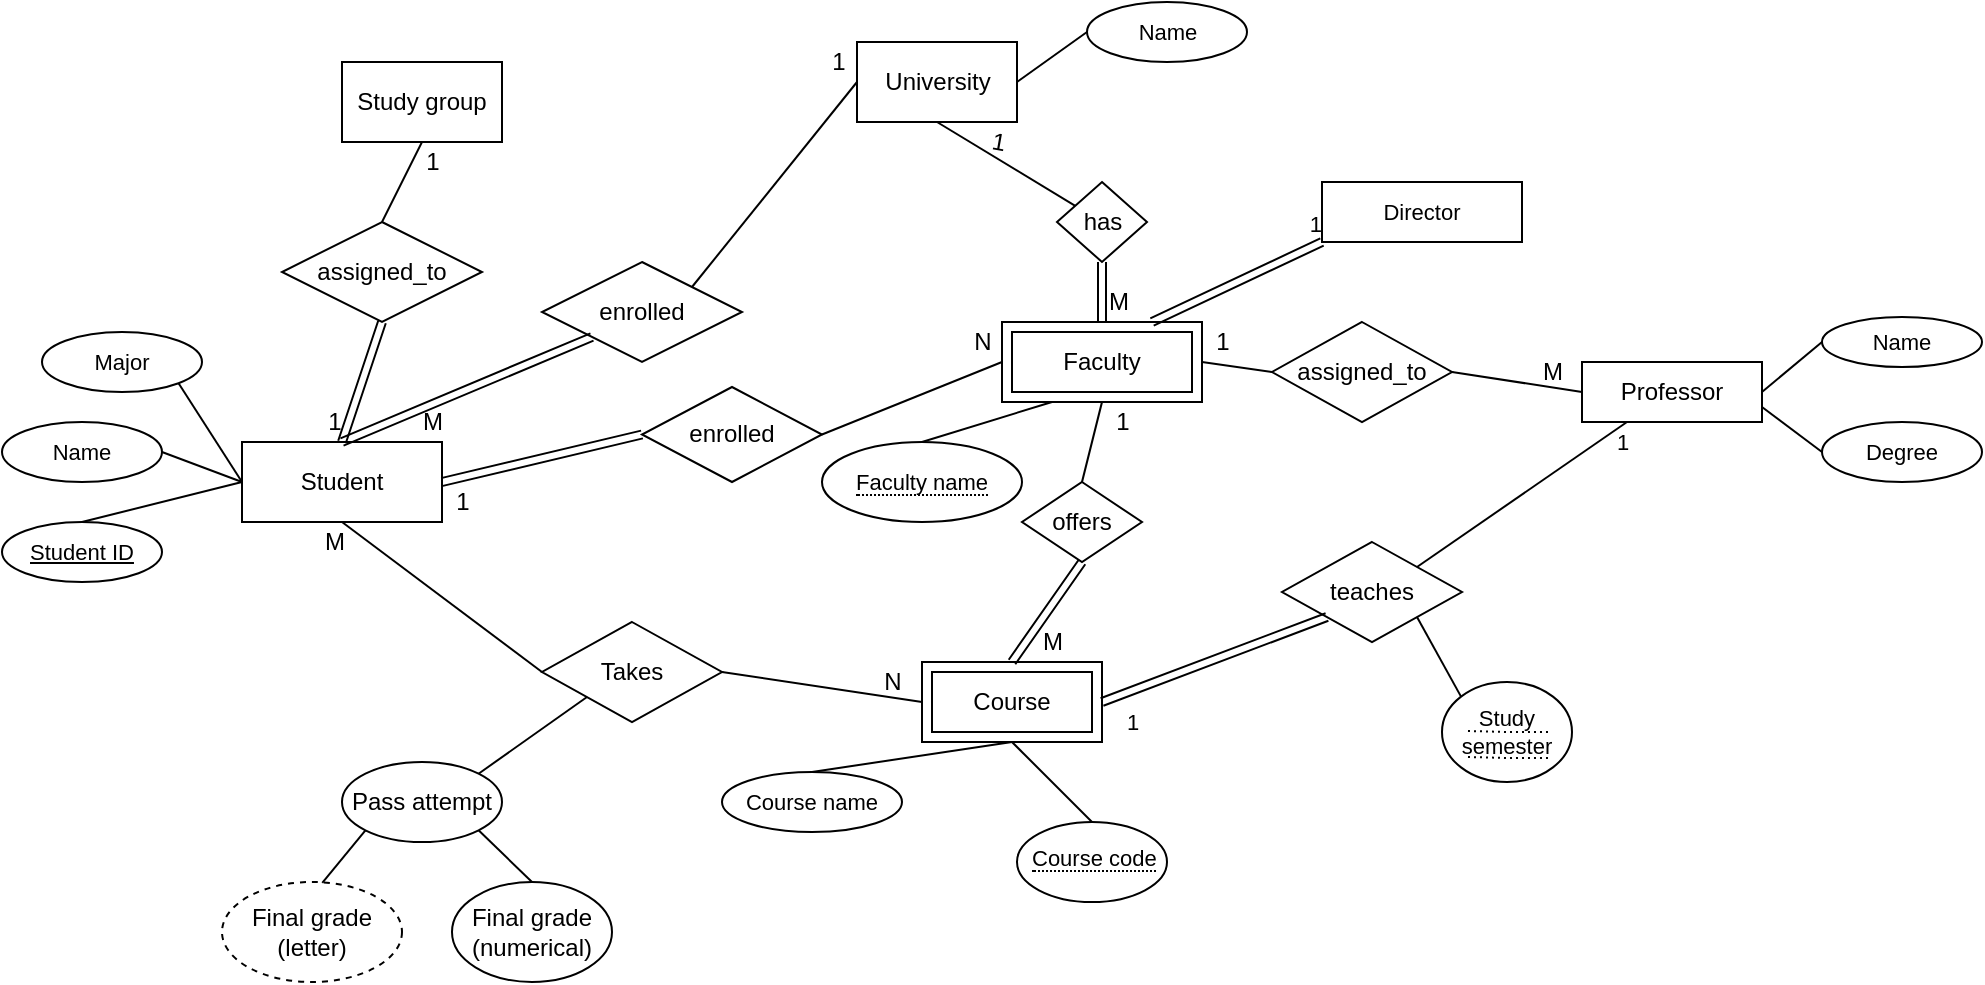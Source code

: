 <mxfile version="17.1.3" type="device"><diagram id="ZqiSpiocBtDrlxJgjy1n" name="Page-1"><mxGraphModel dx="1451" dy="600" grid="1" gridSize="10" guides="1" tooltips="1" connect="1" arrows="1" fold="1" page="1" pageScale="1" pageWidth="850" pageHeight="1100" math="0" shadow="0"><root><mxCell id="0"/><mxCell id="1" parent="0"/><mxCell id="4XEHnNVj1S7krcjt-hmq-1" value="Student" style="whiteSpace=wrap;html=1;align=center;" vertex="1" parent="1"><mxGeometry x="240" y="240" width="100" height="40" as="geometry"/></mxCell><mxCell id="4XEHnNVj1S7krcjt-hmq-2" value="Faculty" style="whiteSpace=wrap;html=1;align=center;" vertex="1" parent="1"><mxGeometry x="620" y="180" width="100" height="40" as="geometry"/></mxCell><mxCell id="4XEHnNVj1S7krcjt-hmq-3" value="enrolled" style="shape=rhombus;perimeter=rhombusPerimeter;whiteSpace=wrap;html=1;align=center;" vertex="1" parent="1"><mxGeometry x="390" y="150" width="100" height="50" as="geometry"/></mxCell><mxCell id="4XEHnNVj1S7krcjt-hmq-10" value="Course" style="rounded=0;whiteSpace=wrap;html=1;fillColor=none;" vertex="1" parent="1"><mxGeometry x="580" y="350" width="90" height="40" as="geometry"/></mxCell><mxCell id="4XEHnNVj1S7krcjt-hmq-12" value="Takes" style="shape=rhombus;perimeter=rhombusPerimeter;whiteSpace=wrap;html=1;align=center;fillColor=none;" vertex="1" parent="1"><mxGeometry x="390" y="330" width="90" height="50" as="geometry"/></mxCell><mxCell id="4XEHnNVj1S7krcjt-hmq-15" value="Pass attempt" style="ellipse;whiteSpace=wrap;html=1;align=center;fillColor=none;" vertex="1" parent="1"><mxGeometry x="290" y="400" width="80" height="40" as="geometry"/></mxCell><mxCell id="4XEHnNVj1S7krcjt-hmq-20" value="" style="endArrow=none;html=1;rounded=0;exitX=0.5;exitY=0;exitDx=0;exitDy=0;entryX=0;entryY=1;entryDx=0;entryDy=0;shape=link;" edge="1" parent="1" source="4XEHnNVj1S7krcjt-hmq-1" target="4XEHnNVj1S7krcjt-hmq-3"><mxGeometry width="50" height="50" relative="1" as="geometry"><mxPoint x="370" y="170" as="sourcePoint"/><mxPoint x="420" y="120" as="targetPoint"/></mxGeometry></mxCell><mxCell id="4XEHnNVj1S7krcjt-hmq-21" value="" style="endArrow=none;html=1;rounded=0;exitX=0.5;exitY=1;exitDx=0;exitDy=0;entryX=0;entryY=0.5;entryDx=0;entryDy=0;" edge="1" parent="1" source="4XEHnNVj1S7krcjt-hmq-1" target="4XEHnNVj1S7krcjt-hmq-12"><mxGeometry width="50" height="50" relative="1" as="geometry"><mxPoint x="480" y="290" as="sourcePoint"/><mxPoint x="530" y="240" as="targetPoint"/></mxGeometry></mxCell><mxCell id="4XEHnNVj1S7krcjt-hmq-22" value="" style="endArrow=none;html=1;rounded=0;exitX=1;exitY=0.5;exitDx=0;exitDy=0;entryX=0;entryY=0.5;entryDx=0;entryDy=0;" edge="1" parent="1" source="4XEHnNVj1S7krcjt-hmq-12" target="4XEHnNVj1S7krcjt-hmq-10"><mxGeometry width="50" height="50" relative="1" as="geometry"><mxPoint x="480" y="290" as="sourcePoint"/><mxPoint x="530" y="240" as="targetPoint"/></mxGeometry></mxCell><mxCell id="4XEHnNVj1S7krcjt-hmq-23" value="" style="endArrow=none;html=1;rounded=0;exitX=0;exitY=1;exitDx=0;exitDy=0;entryX=1;entryY=0;entryDx=0;entryDy=0;" edge="1" parent="1" source="4XEHnNVj1S7krcjt-hmq-12" target="4XEHnNVj1S7krcjt-hmq-15"><mxGeometry width="50" height="50" relative="1" as="geometry"><mxPoint x="480" y="290" as="sourcePoint"/><mxPoint x="530" y="240" as="targetPoint"/></mxGeometry></mxCell><mxCell id="4XEHnNVj1S7krcjt-hmq-25" value="assigned_to" style="rhombus;whiteSpace=wrap;html=1;fillColor=none;" vertex="1" parent="1"><mxGeometry x="260" y="130" width="100" height="50" as="geometry"/></mxCell><mxCell id="4XEHnNVj1S7krcjt-hmq-27" value="" style="endArrow=none;html=1;rounded=0;exitX=0.5;exitY=0;exitDx=0;exitDy=0;entryX=0.5;entryY=1;entryDx=0;entryDy=0;shape=link;" edge="1" parent="1" source="4XEHnNVj1S7krcjt-hmq-1" target="4XEHnNVj1S7krcjt-hmq-25"><mxGeometry width="50" height="50" relative="1" as="geometry"><mxPoint x="480" y="240" as="sourcePoint"/><mxPoint x="530" y="190" as="targetPoint"/></mxGeometry></mxCell><mxCell id="4XEHnNVj1S7krcjt-hmq-29" value="Study group" style="rounded=0;whiteSpace=wrap;html=1;fillColor=none;" vertex="1" parent="1"><mxGeometry x="290" y="50" width="80" height="40" as="geometry"/></mxCell><mxCell id="4XEHnNVj1S7krcjt-hmq-31" value="" style="endArrow=none;html=1;rounded=0;entryX=0.5;entryY=1;entryDx=0;entryDy=0;exitX=0.5;exitY=0;exitDx=0;exitDy=0;" edge="1" parent="1" source="4XEHnNVj1S7krcjt-hmq-25" target="4XEHnNVj1S7krcjt-hmq-29"><mxGeometry width="50" height="50" relative="1" as="geometry"><mxPoint x="480" y="240" as="sourcePoint"/><mxPoint x="530" y="190" as="targetPoint"/></mxGeometry></mxCell><mxCell id="4XEHnNVj1S7krcjt-hmq-32" value="1" style="text;html=1;align=center;verticalAlign=middle;resizable=0;points=[];autosize=1;strokeColor=none;fillColor=none;" vertex="1" parent="1"><mxGeometry x="325" y="90" width="20" height="20" as="geometry"/></mxCell><mxCell id="4XEHnNVj1S7krcjt-hmq-33" value="1" style="text;html=1;align=center;verticalAlign=middle;resizable=0;points=[];autosize=1;strokeColor=none;fillColor=none;" vertex="1" parent="1"><mxGeometry x="276" y="220" width="20" height="20" as="geometry"/></mxCell><mxCell id="4XEHnNVj1S7krcjt-hmq-34" value="M" style="text;html=1;align=center;verticalAlign=middle;resizable=0;points=[];autosize=1;strokeColor=none;fillColor=none;" vertex="1" parent="1"><mxGeometry x="320" y="220" width="30" height="20" as="geometry"/></mxCell><mxCell id="4XEHnNVj1S7krcjt-hmq-35" value="N" style="text;html=1;align=center;verticalAlign=middle;resizable=0;points=[];autosize=1;strokeColor=none;fillColor=none;" vertex="1" parent="1"><mxGeometry x="600" y="180" width="20" height="20" as="geometry"/></mxCell><mxCell id="4XEHnNVj1S7krcjt-hmq-37" value="offers" style="rhombus;whiteSpace=wrap;html=1;fillColor=none;" vertex="1" parent="1"><mxGeometry x="630" y="260" width="60" height="40" as="geometry"/></mxCell><mxCell id="4XEHnNVj1S7krcjt-hmq-38" value="" style="endArrow=none;html=1;rounded=0;exitX=0.5;exitY=0;exitDx=0;exitDy=0;entryX=0.5;entryY=1;entryDx=0;entryDy=0;" edge="1" parent="1" source="4XEHnNVj1S7krcjt-hmq-37" target="4XEHnNVj1S7krcjt-hmq-2"><mxGeometry width="50" height="50" relative="1" as="geometry"><mxPoint x="480" y="280" as="sourcePoint"/><mxPoint x="530" y="230" as="targetPoint"/></mxGeometry></mxCell><mxCell id="4XEHnNVj1S7krcjt-hmq-39" value="" style="endArrow=none;html=1;rounded=0;exitX=0.5;exitY=0;exitDx=0;exitDy=0;shape=link;" edge="1" parent="1" source="4XEHnNVj1S7krcjt-hmq-10"><mxGeometry width="50" height="50" relative="1" as="geometry"><mxPoint x="610" y="350" as="sourcePoint"/><mxPoint x="660" y="300" as="targetPoint"/></mxGeometry></mxCell><mxCell id="4XEHnNVj1S7krcjt-hmq-40" value="1" style="text;html=1;align=center;verticalAlign=middle;resizable=0;points=[];autosize=1;strokeColor=none;fillColor=none;" vertex="1" parent="1"><mxGeometry x="670" y="220" width="20" height="20" as="geometry"/></mxCell><mxCell id="4XEHnNVj1S7krcjt-hmq-41" value="M" style="text;html=1;align=center;verticalAlign=middle;resizable=0;points=[];autosize=1;strokeColor=none;fillColor=none;" vertex="1" parent="1"><mxGeometry x="630" y="330" width="30" height="20" as="geometry"/></mxCell><mxCell id="4XEHnNVj1S7krcjt-hmq-42" value="M" style="text;html=1;align=center;verticalAlign=middle;resizable=0;points=[];autosize=1;strokeColor=none;fillColor=none;" vertex="1" parent="1"><mxGeometry x="271" y="280" width="30" height="20" as="geometry"/></mxCell><mxCell id="4XEHnNVj1S7krcjt-hmq-43" value="N" style="text;html=1;align=center;verticalAlign=middle;resizable=0;points=[];autosize=1;strokeColor=none;fillColor=none;" vertex="1" parent="1"><mxGeometry x="555" y="350" width="20" height="20" as="geometry"/></mxCell><mxCell id="4XEHnNVj1S7krcjt-hmq-45" style="edgeStyle=none;rounded=0;orthogonalLoop=1;jettySize=auto;html=1;exitX=1;exitY=1;exitDx=0;exitDy=0;" edge="1" parent="1" source="4XEHnNVj1S7krcjt-hmq-12" target="4XEHnNVj1S7krcjt-hmq-12"><mxGeometry relative="1" as="geometry"/></mxCell><mxCell id="4XEHnNVj1S7krcjt-hmq-46" value="&lt;div&gt;Final grade&lt;/div&gt;&lt;div&gt;(numerical)&lt;br&gt;&lt;/div&gt;" style="ellipse;whiteSpace=wrap;html=1;fillColor=none;" vertex="1" parent="1"><mxGeometry x="345" y="460" width="80" height="50" as="geometry"/></mxCell><mxCell id="4XEHnNVj1S7krcjt-hmq-47" value="University" style="rounded=0;whiteSpace=wrap;html=1;fillColor=none;" vertex="1" parent="1"><mxGeometry x="547.5" y="40" width="80" height="40" as="geometry"/></mxCell><mxCell id="4XEHnNVj1S7krcjt-hmq-48" value="" style="endArrow=none;html=1;rounded=0;entryX=0;entryY=0.5;entryDx=0;entryDy=0;exitX=1;exitY=0;exitDx=0;exitDy=0;" edge="1" parent="1" source="4XEHnNVj1S7krcjt-hmq-3" target="4XEHnNVj1S7krcjt-hmq-47"><mxGeometry width="50" height="50" relative="1" as="geometry"><mxPoint x="425" y="122.5" as="sourcePoint"/><mxPoint x="510" y="140" as="targetPoint"/></mxGeometry></mxCell><mxCell id="4XEHnNVj1S7krcjt-hmq-50" value="1" style="text;html=1;align=center;verticalAlign=middle;resizable=0;points=[];autosize=1;strokeColor=none;fillColor=none;" vertex="1" parent="1"><mxGeometry x="527.5" y="40" width="20" height="20" as="geometry"/></mxCell><mxCell id="4XEHnNVj1S7krcjt-hmq-52" value="has" style="rhombus;whiteSpace=wrap;html=1;fillColor=none;" vertex="1" parent="1"><mxGeometry x="647.5" y="110" width="45" height="40" as="geometry"/></mxCell><mxCell id="4XEHnNVj1S7krcjt-hmq-53" value="" style="endArrow=none;html=1;rounded=0;entryX=0.5;entryY=1;entryDx=0;entryDy=0;" edge="1" parent="1" source="4XEHnNVj1S7krcjt-hmq-52" target="4XEHnNVj1S7krcjt-hmq-47"><mxGeometry width="50" height="50" relative="1" as="geometry"><mxPoint x="500" y="230" as="sourcePoint"/><mxPoint x="550" y="180" as="targetPoint"/></mxGeometry></mxCell><mxCell id="4XEHnNVj1S7krcjt-hmq-54" value="" style="endArrow=none;html=1;rounded=0;entryX=0.5;entryY=1;entryDx=0;entryDy=0;exitX=0.5;exitY=0;exitDx=0;exitDy=0;shape=link;" edge="1" parent="1" source="4XEHnNVj1S7krcjt-hmq-2" target="4XEHnNVj1S7krcjt-hmq-52"><mxGeometry width="50" height="50" relative="1" as="geometry"><mxPoint x="500" y="230" as="sourcePoint"/><mxPoint x="550" y="180" as="targetPoint"/></mxGeometry></mxCell><mxCell id="4XEHnNVj1S7krcjt-hmq-55" value="1" style="text;html=1;align=center;verticalAlign=middle;resizable=0;points=[];autosize=1;strokeColor=none;fillColor=none;rotation=10;" vertex="1" parent="1"><mxGeometry x="607.5" y="80" width="20" height="20" as="geometry"/></mxCell><mxCell id="4XEHnNVj1S7krcjt-hmq-56" value="M" style="text;html=1;align=center;verticalAlign=middle;resizable=0;points=[];autosize=1;strokeColor=none;fillColor=none;" vertex="1" parent="1"><mxGeometry x="662.5" y="160" width="30" height="20" as="geometry"/></mxCell><mxCell id="4XEHnNVj1S7krcjt-hmq-57" value="enrolled" style="shape=rhombus;perimeter=rhombusPerimeter;whiteSpace=wrap;html=1;align=center;" vertex="1" parent="1"><mxGeometry x="440" y="212.5" width="90" height="47.5" as="geometry"/></mxCell><mxCell id="4XEHnNVj1S7krcjt-hmq-59" value="" style="endArrow=none;html=1;rounded=0;exitX=1;exitY=0.5;exitDx=0;exitDy=0;entryX=0;entryY=0.5;entryDx=0;entryDy=0;shape=link;" edge="1" parent="1" source="4XEHnNVj1S7krcjt-hmq-1" target="4XEHnNVj1S7krcjt-hmq-57"><mxGeometry width="50" height="50" relative="1" as="geometry"><mxPoint x="500" y="230" as="sourcePoint"/><mxPoint x="550" y="180" as="targetPoint"/></mxGeometry></mxCell><mxCell id="4XEHnNVj1S7krcjt-hmq-60" value="" style="endArrow=none;html=1;rounded=0;entryX=0;entryY=0.5;entryDx=0;entryDy=0;exitX=1;exitY=0.5;exitDx=0;exitDy=0;" edge="1" parent="1" source="4XEHnNVj1S7krcjt-hmq-57" target="4XEHnNVj1S7krcjt-hmq-2"><mxGeometry width="50" height="50" relative="1" as="geometry"><mxPoint x="500" y="230" as="sourcePoint"/><mxPoint x="550" y="180" as="targetPoint"/></mxGeometry></mxCell><mxCell id="4XEHnNVj1S7krcjt-hmq-61" value="1" style="text;html=1;align=center;verticalAlign=middle;resizable=0;points=[];autosize=1;strokeColor=none;fillColor=none;" vertex="1" parent="1"><mxGeometry x="340" y="260" width="20" height="20" as="geometry"/></mxCell><mxCell id="4XEHnNVj1S7krcjt-hmq-67" value="&lt;div&gt;Final grade &lt;br&gt;&lt;/div&gt;&lt;div&gt;(letter)&lt;/div&gt;" style="ellipse;whiteSpace=wrap;html=1;align=center;dashed=1;fillColor=none;" vertex="1" parent="1"><mxGeometry x="230" y="460" width="90" height="50" as="geometry"/></mxCell><mxCell id="4XEHnNVj1S7krcjt-hmq-72" value="Professor" style="rounded=0;whiteSpace=wrap;html=1;fillColor=none;" vertex="1" parent="1"><mxGeometry x="910" y="200" width="90" height="30" as="geometry"/></mxCell><mxCell id="4XEHnNVj1S7krcjt-hmq-74" value="assigned_to" style="shape=rhombus;perimeter=rhombusPerimeter;whiteSpace=wrap;html=1;align=center;fillColor=none;" vertex="1" parent="1"><mxGeometry x="755" y="180" width="90" height="50" as="geometry"/></mxCell><mxCell id="4XEHnNVj1S7krcjt-hmq-75" value="" style="endArrow=none;html=1;rounded=0;exitX=1;exitY=0.5;exitDx=0;exitDy=0;entryX=0;entryY=0.5;entryDx=0;entryDy=0;" edge="1" parent="1" source="4XEHnNVj1S7krcjt-hmq-2" target="4XEHnNVj1S7krcjt-hmq-74"><mxGeometry width="50" height="50" relative="1" as="geometry"><mxPoint x="870" y="330" as="sourcePoint"/><mxPoint x="920" y="280" as="targetPoint"/></mxGeometry></mxCell><mxCell id="4XEHnNVj1S7krcjt-hmq-76" value="" style="endArrow=none;html=1;rounded=0;exitX=1;exitY=0.5;exitDx=0;exitDy=0;entryX=0;entryY=0.5;entryDx=0;entryDy=0;" edge="1" parent="1" source="4XEHnNVj1S7krcjt-hmq-74" target="4XEHnNVj1S7krcjt-hmq-72"><mxGeometry width="50" height="50" relative="1" as="geometry"><mxPoint x="870" y="330" as="sourcePoint"/><mxPoint x="920" y="280" as="targetPoint"/></mxGeometry></mxCell><mxCell id="4XEHnNVj1S7krcjt-hmq-77" value="1" style="text;html=1;align=center;verticalAlign=middle;resizable=0;points=[];autosize=1;strokeColor=none;fillColor=none;" vertex="1" parent="1"><mxGeometry x="720" y="180" width="20" height="20" as="geometry"/></mxCell><mxCell id="4XEHnNVj1S7krcjt-hmq-78" value="M" style="text;html=1;align=center;verticalAlign=middle;resizable=0;points=[];autosize=1;strokeColor=none;fillColor=none;" vertex="1" parent="1"><mxGeometry x="880" y="195" width="30" height="20" as="geometry"/></mxCell><mxCell id="4XEHnNVj1S7krcjt-hmq-81" value="" style="endArrow=none;html=1;rounded=0;exitX=0.557;exitY=0.008;exitDx=0;exitDy=0;exitPerimeter=0;entryX=0;entryY=1;entryDx=0;entryDy=0;" edge="1" parent="1" source="4XEHnNVj1S7krcjt-hmq-67" target="4XEHnNVj1S7krcjt-hmq-15"><mxGeometry width="50" height="50" relative="1" as="geometry"><mxPoint x="560" y="360" as="sourcePoint"/><mxPoint x="610" y="310" as="targetPoint"/></mxGeometry></mxCell><mxCell id="4XEHnNVj1S7krcjt-hmq-82" value="" style="endArrow=none;html=1;rounded=0;entryX=1;entryY=1;entryDx=0;entryDy=0;exitX=0.5;exitY=0;exitDx=0;exitDy=0;" edge="1" parent="1" source="4XEHnNVj1S7krcjt-hmq-46" target="4XEHnNVj1S7krcjt-hmq-15"><mxGeometry width="50" height="50" relative="1" as="geometry"><mxPoint x="560" y="360" as="sourcePoint"/><mxPoint x="610" y="310" as="targetPoint"/></mxGeometry></mxCell><mxCell id="4XEHnNVj1S7krcjt-hmq-83" value="" style="ellipse;whiteSpace=wrap;html=1;align=center;fillColor=none;" vertex="1" parent="1"><mxGeometry x="627.5" y="430" width="75" height="40" as="geometry"/></mxCell><mxCell id="4XEHnNVj1S7krcjt-hmq-84" value="" style="endArrow=none;html=1;rounded=0;fontSize=11;exitX=0.5;exitY=0;exitDx=0;exitDy=0;entryX=0.5;entryY=1;entryDx=0;entryDy=0;" edge="1" parent="1" source="4XEHnNVj1S7krcjt-hmq-83" target="4XEHnNVj1S7krcjt-hmq-10"><mxGeometry width="50" height="50" relative="1" as="geometry"><mxPoint x="560" y="360" as="sourcePoint"/><mxPoint x="610" y="310" as="targetPoint"/></mxGeometry></mxCell><mxCell id="4XEHnNVj1S7krcjt-hmq-85" value="&lt;u&gt;Student ID&lt;/u&gt;" style="ellipse;whiteSpace=wrap;html=1;align=center;fontSize=11;fillColor=none;" vertex="1" parent="1"><mxGeometry x="120" y="280" width="80" height="30" as="geometry"/></mxCell><mxCell id="4XEHnNVj1S7krcjt-hmq-86" value="" style="endArrow=none;html=1;rounded=0;fontSize=11;exitX=0.5;exitY=0;exitDx=0;exitDy=0;entryX=0;entryY=0.5;entryDx=0;entryDy=0;" edge="1" parent="1" source="4XEHnNVj1S7krcjt-hmq-85" target="4XEHnNVj1S7krcjt-hmq-1"><mxGeometry width="50" height="50" relative="1" as="geometry"><mxPoint x="390" y="270" as="sourcePoint"/><mxPoint x="440" y="220" as="targetPoint"/></mxGeometry></mxCell><mxCell id="4XEHnNVj1S7krcjt-hmq-87" value="teaches" style="shape=rhombus;perimeter=rhombusPerimeter;whiteSpace=wrap;html=1;align=center;fillColor=none;" vertex="1" parent="1"><mxGeometry x="760" y="290" width="90" height="50" as="geometry"/></mxCell><mxCell id="4XEHnNVj1S7krcjt-hmq-88" value="Study semester" style="ellipse;whiteSpace=wrap;html=1;fontSize=11;fillColor=none;" vertex="1" parent="1"><mxGeometry x="840" y="360" width="65" height="50" as="geometry"/></mxCell><mxCell id="4XEHnNVj1S7krcjt-hmq-89" value="" style="endArrow=none;html=1;rounded=0;fontSize=11;exitX=1;exitY=0.5;exitDx=0;exitDy=0;entryX=0;entryY=1;entryDx=0;entryDy=0;shape=link;" edge="1" parent="1" source="4XEHnNVj1S7krcjt-hmq-10" target="4XEHnNVj1S7krcjt-hmq-87"><mxGeometry width="50" height="50" relative="1" as="geometry"><mxPoint x="700" y="280" as="sourcePoint"/><mxPoint x="750" y="230" as="targetPoint"/></mxGeometry></mxCell><mxCell id="4XEHnNVj1S7krcjt-hmq-90" value="" style="endArrow=none;html=1;rounded=0;fontSize=11;exitX=1;exitY=0;exitDx=0;exitDy=0;entryX=0.25;entryY=1;entryDx=0;entryDy=0;" edge="1" parent="1" source="4XEHnNVj1S7krcjt-hmq-87" target="4XEHnNVj1S7krcjt-hmq-72"><mxGeometry width="50" height="50" relative="1" as="geometry"><mxPoint x="860" y="290" as="sourcePoint"/><mxPoint x="910" y="240" as="targetPoint"/></mxGeometry></mxCell><mxCell id="4XEHnNVj1S7krcjt-hmq-91" value="" style="endArrow=none;html=1;rounded=0;fontSize=11;exitX=1;exitY=1;exitDx=0;exitDy=0;entryX=0;entryY=0;entryDx=0;entryDy=0;" edge="1" parent="1" source="4XEHnNVj1S7krcjt-hmq-87" target="4XEHnNVj1S7krcjt-hmq-88"><mxGeometry width="50" height="50" relative="1" as="geometry"><mxPoint x="890" y="280" as="sourcePoint"/><mxPoint x="940" y="230" as="targetPoint"/></mxGeometry></mxCell><mxCell id="4XEHnNVj1S7krcjt-hmq-92" value="1" style="text;html=1;align=center;verticalAlign=middle;resizable=0;points=[];autosize=1;strokeColor=none;fillColor=none;fontSize=11;" vertex="1" parent="1"><mxGeometry x="920" y="230" width="20" height="20" as="geometry"/></mxCell><mxCell id="4XEHnNVj1S7krcjt-hmq-93" value="1" style="text;html=1;align=center;verticalAlign=middle;resizable=0;points=[];autosize=1;strokeColor=none;fillColor=none;fontSize=11;" vertex="1" parent="1"><mxGeometry x="675" y="370" width="20" height="20" as="geometry"/></mxCell><mxCell id="4XEHnNVj1S7krcjt-hmq-94" value="" style="endArrow=none;html=1;rounded=0;dashed=1;dashPattern=1 2;fontSize=11;" edge="1" parent="1"><mxGeometry relative="1" as="geometry"><mxPoint x="853" y="384.5" as="sourcePoint"/><mxPoint x="893" y="385" as="targetPoint"/><Array as="points"><mxPoint x="873" y="385"/></Array></mxGeometry></mxCell><mxCell id="4XEHnNVj1S7krcjt-hmq-96" value="" style="endArrow=none;html=1;rounded=0;dashed=1;dashPattern=1 2;fontSize=11;" edge="1" parent="1"><mxGeometry relative="1" as="geometry"><mxPoint x="853" y="397.5" as="sourcePoint"/><mxPoint x="893" y="398" as="targetPoint"/><Array as="points"><mxPoint x="873" y="398"/></Array></mxGeometry></mxCell><mxCell id="4XEHnNVj1S7krcjt-hmq-97" value="Name" style="ellipse;whiteSpace=wrap;html=1;align=center;fontSize=11;fillColor=none;" vertex="1" parent="1"><mxGeometry x="120" y="230" width="80" height="30" as="geometry"/></mxCell><mxCell id="4XEHnNVj1S7krcjt-hmq-99" value="Major" style="ellipse;whiteSpace=wrap;html=1;align=center;fontSize=11;fillColor=none;" vertex="1" parent="1"><mxGeometry x="140" y="185" width="80" height="30" as="geometry"/></mxCell><mxCell id="4XEHnNVj1S7krcjt-hmq-100" value="" style="endArrow=none;html=1;rounded=0;fontSize=11;exitX=1;exitY=0.5;exitDx=0;exitDy=0;entryX=0;entryY=0.5;entryDx=0;entryDy=0;" edge="1" parent="1" source="4XEHnNVj1S7krcjt-hmq-97" target="4XEHnNVj1S7krcjt-hmq-1"><mxGeometry width="50" height="50" relative="1" as="geometry"><mxPoint x="710" y="280" as="sourcePoint"/><mxPoint x="760" y="230" as="targetPoint"/></mxGeometry></mxCell><mxCell id="4XEHnNVj1S7krcjt-hmq-101" value="" style="endArrow=none;html=1;rounded=0;fontSize=11;exitX=1;exitY=1;exitDx=0;exitDy=0;entryX=0;entryY=0.5;entryDx=0;entryDy=0;" edge="1" parent="1" source="4XEHnNVj1S7krcjt-hmq-99" target="4XEHnNVj1S7krcjt-hmq-1"><mxGeometry width="50" height="50" relative="1" as="geometry"><mxPoint x="710" y="280" as="sourcePoint"/><mxPoint x="760" y="230" as="targetPoint"/></mxGeometry></mxCell><mxCell id="4XEHnNVj1S7krcjt-hmq-102" value="Name" style="ellipse;whiteSpace=wrap;html=1;align=center;fontSize=11;fillColor=none;" vertex="1" parent="1"><mxGeometry x="662.5" y="20" width="80" height="30" as="geometry"/></mxCell><mxCell id="4XEHnNVj1S7krcjt-hmq-104" value="" style="endArrow=none;html=1;rounded=0;fontSize=11;exitX=1;exitY=0.5;exitDx=0;exitDy=0;entryX=0;entryY=0.5;entryDx=0;entryDy=0;" edge="1" parent="1" source="4XEHnNVj1S7krcjt-hmq-47" target="4XEHnNVj1S7krcjt-hmq-102"><mxGeometry width="50" height="50" relative="1" as="geometry"><mxPoint x="710" y="260" as="sourcePoint"/><mxPoint x="760" y="210" as="targetPoint"/></mxGeometry></mxCell><mxCell id="4XEHnNVj1S7krcjt-hmq-105" value="Name" style="ellipse;whiteSpace=wrap;html=1;align=center;fontSize=11;fillColor=none;" vertex="1" parent="1"><mxGeometry x="1030" y="177.5" width="80" height="25" as="geometry"/></mxCell><mxCell id="4XEHnNVj1S7krcjt-hmq-106" value="" style="endArrow=none;html=1;rounded=0;fontSize=11;exitX=0;exitY=0.5;exitDx=0;exitDy=0;entryX=1;entryY=0.5;entryDx=0;entryDy=0;" edge="1" parent="1" source="4XEHnNVj1S7krcjt-hmq-105" target="4XEHnNVj1S7krcjt-hmq-72"><mxGeometry width="50" height="50" relative="1" as="geometry"><mxPoint x="710" y="260" as="sourcePoint"/><mxPoint x="760" y="210" as="targetPoint"/></mxGeometry></mxCell><mxCell id="4XEHnNVj1S7krcjt-hmq-107" value="Degree" style="ellipse;whiteSpace=wrap;html=1;align=center;fontSize=11;fillColor=none;" vertex="1" parent="1"><mxGeometry x="1030" y="230" width="80" height="30" as="geometry"/></mxCell><mxCell id="4XEHnNVj1S7krcjt-hmq-108" value="" style="endArrow=none;html=1;rounded=0;fontSize=11;exitX=0;exitY=0.5;exitDx=0;exitDy=0;entryX=1;entryY=0.75;entryDx=0;entryDy=0;" edge="1" parent="1" source="4XEHnNVj1S7krcjt-hmq-107" target="4XEHnNVj1S7krcjt-hmq-72"><mxGeometry width="50" height="50" relative="1" as="geometry"><mxPoint x="960" y="270" as="sourcePoint"/><mxPoint x="760" y="210" as="targetPoint"/></mxGeometry></mxCell><mxCell id="4XEHnNVj1S7krcjt-hmq-109" value="" style="endArrow=none;html=1;rounded=0;fontSize=11;shape=link;exitX=0.75;exitY=0;exitDx=0;exitDy=0;entryX=0;entryY=1;entryDx=0;entryDy=0;" edge="1" parent="1" source="4XEHnNVj1S7krcjt-hmq-2" target="4XEHnNVj1S7krcjt-hmq-111"><mxGeometry relative="1" as="geometry"><mxPoint x="770" y="60" as="sourcePoint"/><mxPoint x="930" y="60" as="targetPoint"/></mxGeometry></mxCell><mxCell id="4XEHnNVj1S7krcjt-hmq-110" value="1" style="resizable=0;html=1;align=right;verticalAlign=bottom;fontSize=11;fillColor=none;" connectable="0" vertex="1" parent="4XEHnNVj1S7krcjt-hmq-109"><mxGeometry x="1" relative="1" as="geometry"/></mxCell><mxCell id="4XEHnNVj1S7krcjt-hmq-111" value="Director" style="whiteSpace=wrap;html=1;align=center;fontSize=11;fillColor=none;" vertex="1" parent="1"><mxGeometry x="780" y="110" width="100" height="30" as="geometry"/></mxCell><mxCell id="4XEHnNVj1S7krcjt-hmq-113" value="" style="shape=ext;margin=3;double=1;whiteSpace=wrap;html=1;align=center;fontSize=11;fillColor=none;" vertex="1" parent="1"><mxGeometry x="620" y="180" width="100" height="40" as="geometry"/></mxCell><mxCell id="4XEHnNVj1S7krcjt-hmq-115" value="" style="shape=ext;margin=3;double=1;whiteSpace=wrap;html=1;align=center;fontSize=11;fillColor=none;" vertex="1" parent="1"><mxGeometry x="580" y="350" width="90" height="40" as="geometry"/></mxCell><mxCell id="4XEHnNVj1S7krcjt-hmq-116" value="Course name" style="ellipse;whiteSpace=wrap;html=1;align=center;fontSize=11;fillColor=none;" vertex="1" parent="1"><mxGeometry x="480" y="405" width="90" height="30" as="geometry"/></mxCell><mxCell id="4XEHnNVj1S7krcjt-hmq-117" value="&lt;span style=&quot;border-bottom: 1px dotted&quot;&gt;Faculty name&lt;br&gt;&lt;/span&gt;" style="ellipse;whiteSpace=wrap;html=1;align=center;fontSize=11;fillColor=none;" vertex="1" parent="1"><mxGeometry x="530" y="240" width="100" height="40" as="geometry"/></mxCell><mxCell id="4XEHnNVj1S7krcjt-hmq-118" value="" style="endArrow=none;html=1;rounded=0;fontSize=11;exitX=0.5;exitY=0;exitDx=0;exitDy=0;entryX=0.25;entryY=1;entryDx=0;entryDy=0;" edge="1" parent="1" source="4XEHnNVj1S7krcjt-hmq-117" target="4XEHnNVj1S7krcjt-hmq-113"><mxGeometry width="50" height="50" relative="1" as="geometry"><mxPoint x="610" y="250" as="sourcePoint"/><mxPoint x="660" y="200" as="targetPoint"/></mxGeometry></mxCell><mxCell id="4XEHnNVj1S7krcjt-hmq-119" value="" style="endArrow=none;html=1;rounded=0;fontSize=11;exitX=0.5;exitY=0;exitDx=0;exitDy=0;entryX=0.5;entryY=1;entryDx=0;entryDy=0;" edge="1" parent="1" source="4XEHnNVj1S7krcjt-hmq-116" target="4XEHnNVj1S7krcjt-hmq-115"><mxGeometry width="50" height="50" relative="1" as="geometry"><mxPoint x="610" y="320" as="sourcePoint"/><mxPoint x="660" y="270" as="targetPoint"/></mxGeometry></mxCell><mxCell id="4XEHnNVj1S7krcjt-hmq-120" value="&lt;span style=&quot;border-bottom: 1px dotted&quot;&gt;Course code&lt;br&gt;&lt;/span&gt;" style="text;whiteSpace=wrap;html=1;fontSize=11;" vertex="1" parent="1"><mxGeometry x="632.5" y="435" width="90" height="30" as="geometry"/></mxCell></root></mxGraphModel></diagram></mxfile>